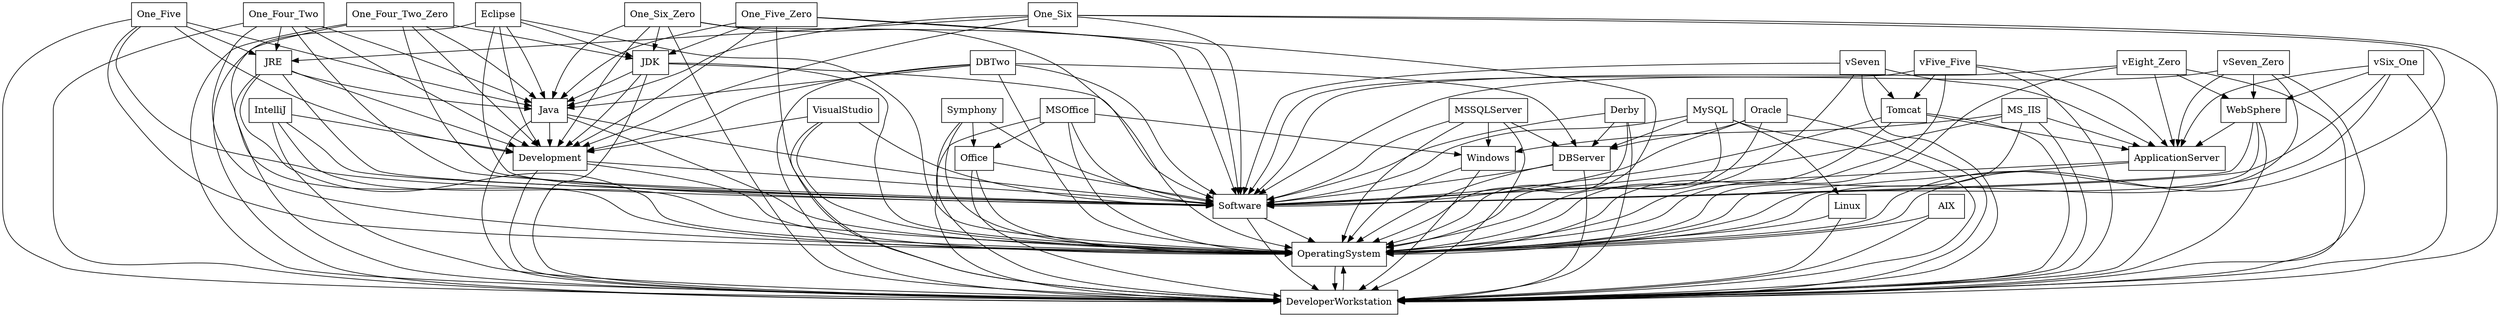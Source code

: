 digraph{
graph [rankdir=TB];
node [shape=box];
edge [arrowhead=normal];
0[label="Eclipse",]
1[label="Software",]
2[label="One_Four_Two",]
3[label="One_Five_Zero",]
4[label="MSOffice",]
5[label="Development",]
6[label="vSeven",]
7[label="MSSQLServer",]
8[label="Java",]
9[label="vFive_Five",]
10[label="VisualStudio",]
11[label="vSix_One",]
12[label="vEight_Zero",]
13[label="One_Four_Two_Zero",]
14[label="AIX",]
15[label="JDK",]
16[label="Oracle",]
17[label="IntelliJ",]
18[label="vSeven_Zero",]
19[label="OperatingSystem",]
20[label="WebSphere",]
21[label="One_Six",]
22[label="MySQL",]
23[label="ApplicationServer",]
24[label="MS_IIS",]
25[label="One_Five",]
26[label="Symphony",]
27[label="JRE",]
28[label="Linux",]
29[label="Windows",]
30[label="DBTwo",]
31[label="DBServer",]
32[label="DeveloperWorkstation",]
33[label="Tomcat",]
34[label="Derby",]
35[label="Office",]
36[label="One_Six_Zero",]
0->1[label="",]
0->5[label="",]
0->8[label="",]
0->15[label="",]
0->19[label="",]
0->32[label="",]
1->19[label="",]
1->32[label="",]
2->1[label="",]
2->5[label="",]
2->8[label="",]
2->19[label="",]
2->27[label="",]
2->32[label="",]
3->1[label="",]
3->5[label="",]
3->8[label="",]
3->15[label="",]
3->19[label="",]
3->32[label="",]
4->1[label="",]
4->19[label="",]
4->29[label="",]
4->32[label="",]
4->35[label="",]
5->1[label="",]
5->19[label="",]
5->32[label="",]
6->1[label="",]
6->19[label="",]
6->23[label="",]
6->32[label="",]
6->33[label="",]
7->1[label="",]
7->19[label="",]
7->29[label="",]
7->31[label="",]
7->32[label="",]
8->1[label="",]
8->5[label="",]
8->19[label="",]
8->32[label="",]
9->1[label="",]
9->19[label="",]
9->23[label="",]
9->32[label="",]
9->33[label="",]
10->1[label="",]
10->5[label="",]
10->19[label="",]
10->32[label="",]
11->1[label="",]
11->19[label="",]
11->20[label="",]
11->23[label="",]
11->32[label="",]
12->1[label="",]
12->19[label="",]
12->20[label="",]
12->23[label="",]
12->32[label="",]
13->1[label="",]
13->5[label="",]
13->8[label="",]
13->15[label="",]
13->19[label="",]
13->32[label="",]
14->19[label="",]
14->32[label="",]
15->1[label="",]
15->5[label="",]
15->8[label="",]
15->19[label="",]
15->32[label="",]
16->1[label="",]
16->19[label="",]
16->31[label="",]
16->32[label="",]
17->1[label="",]
17->5[label="",]
17->19[label="",]
17->32[label="",]
18->1[label="",]
18->19[label="",]
18->20[label="",]
18->23[label="",]
18->32[label="",]
19->32[label="",]
20->1[label="",]
20->19[label="",]
20->23[label="",]
20->32[label="",]
21->1[label="",]
21->5[label="",]
21->8[label="",]
21->19[label="",]
21->27[label="",]
21->32[label="",]
22->1[label="",]
22->19[label="",]
22->28[label="",]
22->31[label="",]
22->32[label="",]
23->1[label="",]
23->19[label="",]
23->32[label="",]
24->1[label="",]
24->19[label="",]
24->23[label="",]
24->29[label="",]
24->32[label="",]
25->1[label="",]
25->5[label="",]
25->8[label="",]
25->19[label="",]
25->27[label="",]
25->32[label="",]
26->1[label="",]
26->19[label="",]
26->32[label="",]
26->35[label="",]
27->1[label="",]
27->5[label="",]
27->8[label="",]
27->19[label="",]
27->32[label="",]
28->19[label="",]
28->32[label="",]
29->19[label="",]
29->32[label="",]
30->1[label="",]
30->5[label="",]
30->8[label="",]
30->19[label="",]
30->31[label="",]
30->32[label="",]
31->1[label="",]
31->19[label="",]
31->32[label="",]
32->19[label="",]
33->1[label="",]
33->19[label="",]
33->23[label="",]
33->32[label="",]
34->1[label="",]
34->19[label="",]
34->31[label="",]
34->32[label="",]
35->1[label="",]
35->19[label="",]
35->32[label="",]
36->1[label="",]
36->5[label="",]
36->8[label="",]
36->15[label="",]
36->19[label="",]
36->32[label="",]
}

